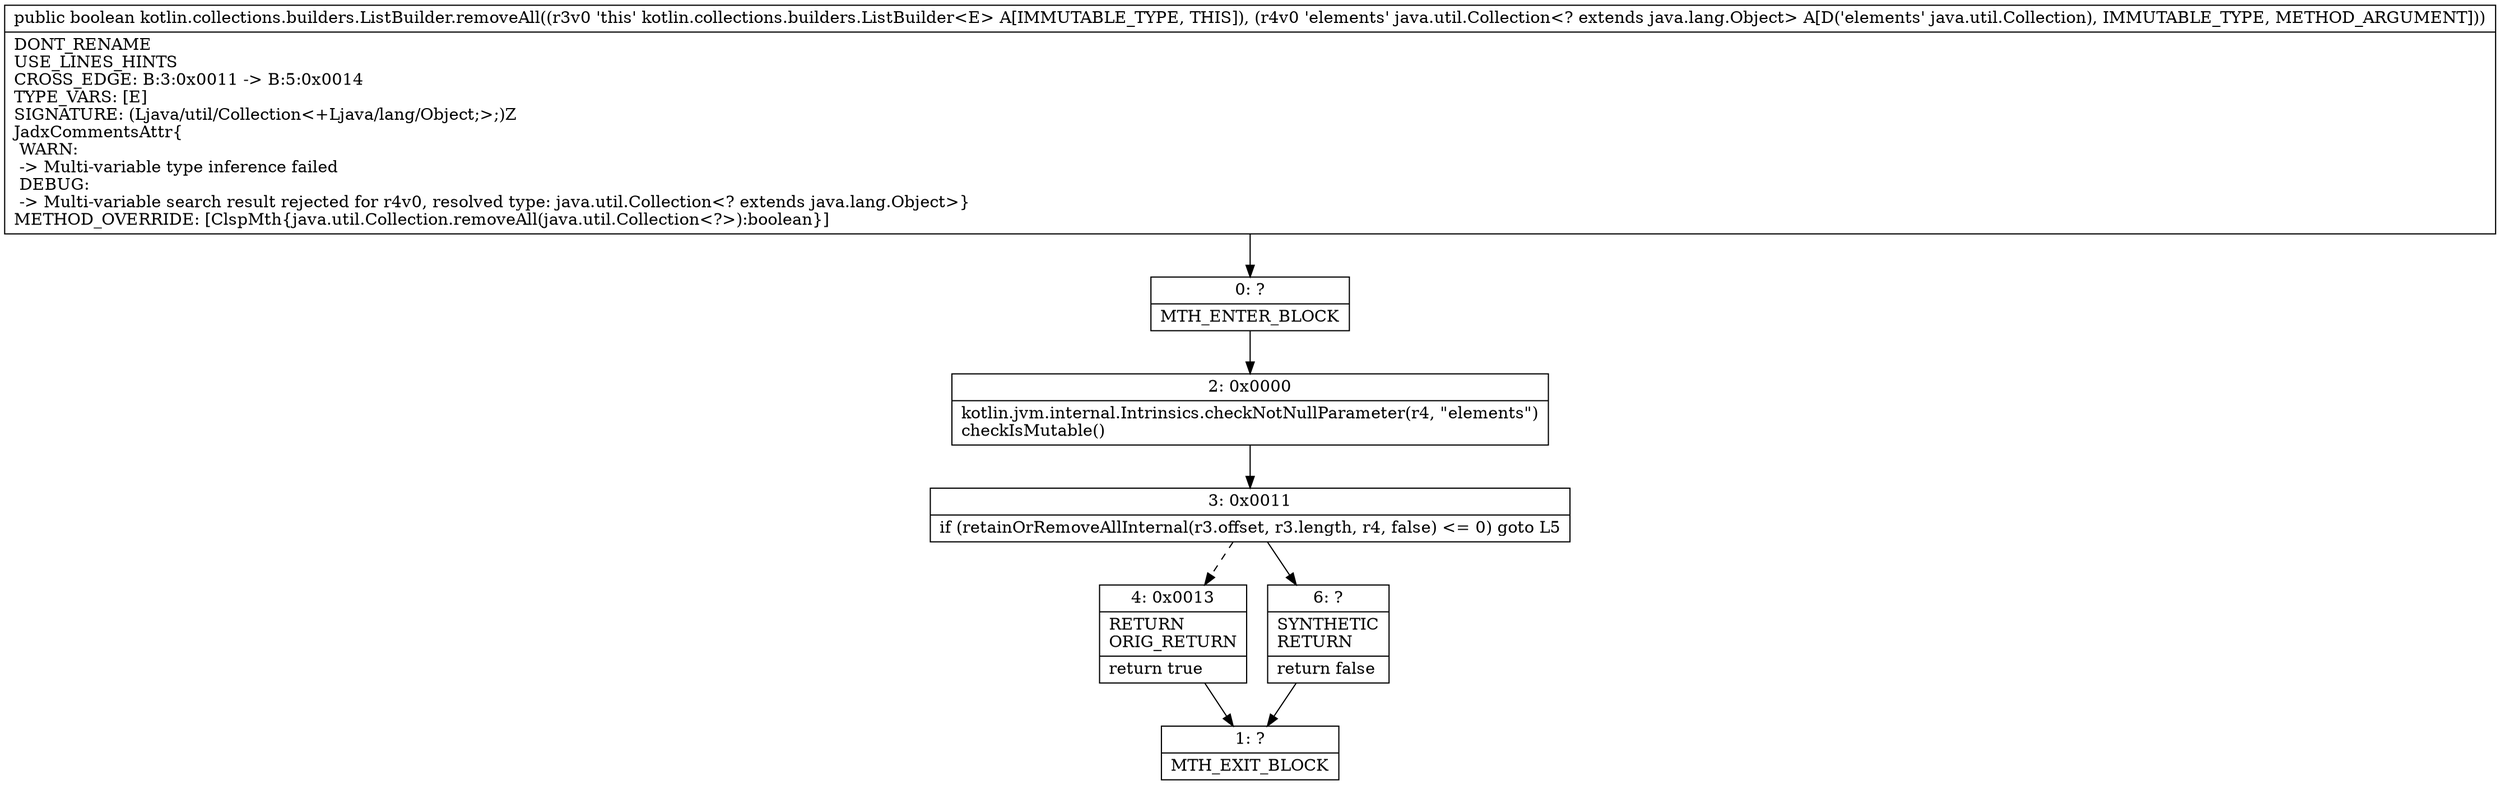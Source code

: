 digraph "CFG forkotlin.collections.builders.ListBuilder.removeAll(Ljava\/util\/Collection;)Z" {
Node_0 [shape=record,label="{0\:\ ?|MTH_ENTER_BLOCK\l}"];
Node_2 [shape=record,label="{2\:\ 0x0000|kotlin.jvm.internal.Intrinsics.checkNotNullParameter(r4, \"elements\")\lcheckIsMutable()\l}"];
Node_3 [shape=record,label="{3\:\ 0x0011|if (retainOrRemoveAllInternal(r3.offset, r3.length, r4, false) \<= 0) goto L5\l}"];
Node_4 [shape=record,label="{4\:\ 0x0013|RETURN\lORIG_RETURN\l|return true\l}"];
Node_1 [shape=record,label="{1\:\ ?|MTH_EXIT_BLOCK\l}"];
Node_6 [shape=record,label="{6\:\ ?|SYNTHETIC\lRETURN\l|return false\l}"];
MethodNode[shape=record,label="{public boolean kotlin.collections.builders.ListBuilder.removeAll((r3v0 'this' kotlin.collections.builders.ListBuilder\<E\> A[IMMUTABLE_TYPE, THIS]), (r4v0 'elements' java.util.Collection\<? extends java.lang.Object\> A[D('elements' java.util.Collection), IMMUTABLE_TYPE, METHOD_ARGUMENT]))  | DONT_RENAME\lUSE_LINES_HINTS\lCROSS_EDGE: B:3:0x0011 \-\> B:5:0x0014\lTYPE_VARS: [E]\lSIGNATURE: (Ljava\/util\/Collection\<+Ljava\/lang\/Object;\>;)Z\lJadxCommentsAttr\{\l WARN: \l \-\> Multi\-variable type inference failed\l DEBUG: \l \-\> Multi\-variable search result rejected for r4v0, resolved type: java.util.Collection\<? extends java.lang.Object\>\}\lMETHOD_OVERRIDE: [ClspMth\{java.util.Collection.removeAll(java.util.Collection\<?\>):boolean\}]\l}"];
MethodNode -> Node_0;Node_0 -> Node_2;
Node_2 -> Node_3;
Node_3 -> Node_4[style=dashed];
Node_3 -> Node_6;
Node_4 -> Node_1;
Node_6 -> Node_1;
}

